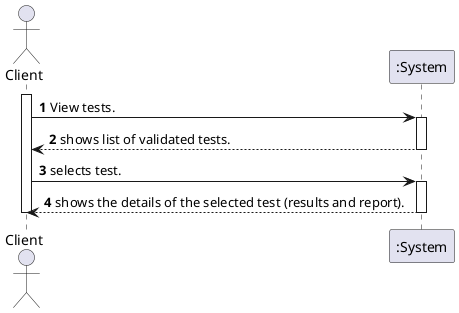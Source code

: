 @startuml
autonumber
actor "Client" as CLT

activate CLT
CLT -> ":System" : View tests. 
activate ":System"
":System" --> CLT : shows list of validated tests.
deactivate ":System"

CLT -> ":System" : selects test.
activate ":System"
":System" --> CLT : shows the details of the selected test (results and report).
deactivate ":System"

deactivate CLT
@enduml